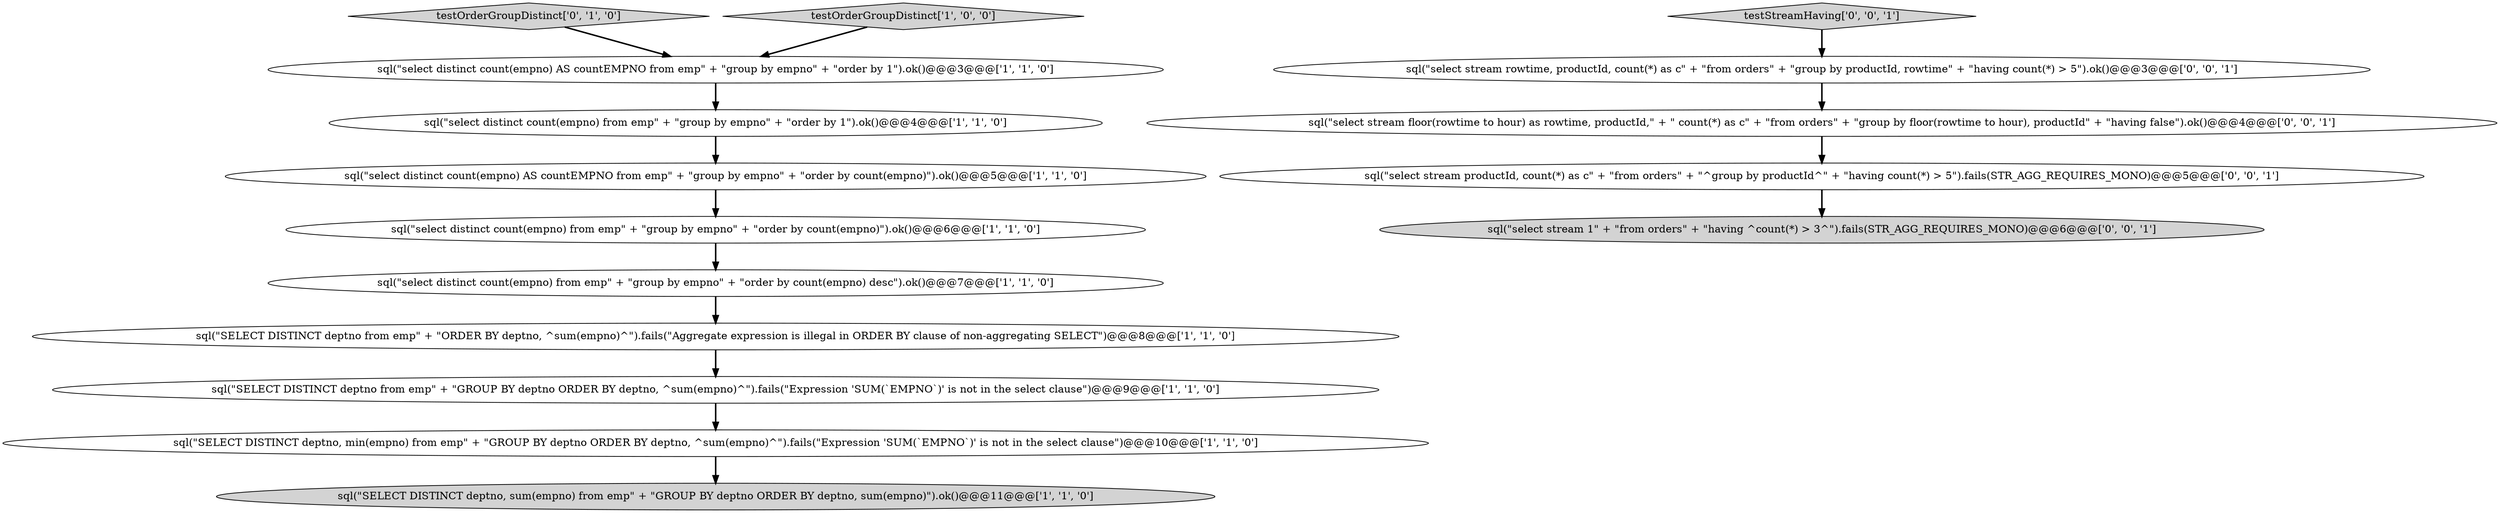 digraph {
9 [style = filled, label = "sql(\"SELECT DISTINCT deptno from emp\" + \"ORDER BY deptno, ^sum(empno)^\").fails(\"Aggregate expression is illegal in ORDER BY clause of non-aggregating SELECT\")@@@8@@@['1', '1', '0']", fillcolor = white, shape = ellipse image = "AAA0AAABBB1BBB"];
10 [style = filled, label = "testOrderGroupDistinct['0', '1', '0']", fillcolor = lightgray, shape = diamond image = "AAA0AAABBB2BBB"];
2 [style = filled, label = "sql(\"SELECT DISTINCT deptno, sum(empno) from emp\" + \"GROUP BY deptno ORDER BY deptno, sum(empno)\").ok()@@@11@@@['1', '1', '0']", fillcolor = lightgray, shape = ellipse image = "AAA0AAABBB1BBB"];
11 [style = filled, label = "sql(\"select stream productId, count(*) as c\" + \"from orders\" + \"^group by productId^\" + \"having count(*) > 5\").fails(STR_AGG_REQUIRES_MONO)@@@5@@@['0', '0', '1']", fillcolor = white, shape = ellipse image = "AAA0AAABBB3BBB"];
8 [style = filled, label = "sql(\"select distinct count(empno) from emp\" + \"group by empno\" + \"order by count(empno) desc\").ok()@@@7@@@['1', '1', '0']", fillcolor = white, shape = ellipse image = "AAA0AAABBB1BBB"];
14 [style = filled, label = "sql(\"select stream floor(rowtime to hour) as rowtime, productId,\" + \" count(*) as c\" + \"from orders\" + \"group by floor(rowtime to hour), productId\" + \"having false\").ok()@@@4@@@['0', '0', '1']", fillcolor = white, shape = ellipse image = "AAA0AAABBB3BBB"];
4 [style = filled, label = "sql(\"select distinct count(empno) from emp\" + \"group by empno\" + \"order by 1\").ok()@@@4@@@['1', '1', '0']", fillcolor = white, shape = ellipse image = "AAA0AAABBB1BBB"];
6 [style = filled, label = "testOrderGroupDistinct['1', '0', '0']", fillcolor = lightgray, shape = diamond image = "AAA0AAABBB1BBB"];
12 [style = filled, label = "testStreamHaving['0', '0', '1']", fillcolor = lightgray, shape = diamond image = "AAA0AAABBB3BBB"];
1 [style = filled, label = "sql(\"select distinct count(empno) AS countEMPNO from emp\" + \"group by empno\" + \"order by 1\").ok()@@@3@@@['1', '1', '0']", fillcolor = white, shape = ellipse image = "AAA0AAABBB1BBB"];
3 [style = filled, label = "sql(\"select distinct count(empno) from emp\" + \"group by empno\" + \"order by count(empno)\").ok()@@@6@@@['1', '1', '0']", fillcolor = white, shape = ellipse image = "AAA0AAABBB1BBB"];
5 [style = filled, label = "sql(\"SELECT DISTINCT deptno from emp\" + \"GROUP BY deptno ORDER BY deptno, ^sum(empno)^\").fails(\"Expression 'SUM\(`EMPNO`\)' is not in the select clause\")@@@9@@@['1', '1', '0']", fillcolor = white, shape = ellipse image = "AAA0AAABBB1BBB"];
15 [style = filled, label = "sql(\"select stream rowtime, productId, count(*) as c\" + \"from orders\" + \"group by productId, rowtime\" + \"having count(*) > 5\").ok()@@@3@@@['0', '0', '1']", fillcolor = white, shape = ellipse image = "AAA0AAABBB3BBB"];
7 [style = filled, label = "sql(\"select distinct count(empno) AS countEMPNO from emp\" + \"group by empno\" + \"order by count(empno)\").ok()@@@5@@@['1', '1', '0']", fillcolor = white, shape = ellipse image = "AAA0AAABBB1BBB"];
0 [style = filled, label = "sql(\"SELECT DISTINCT deptno, min(empno) from emp\" + \"GROUP BY deptno ORDER BY deptno, ^sum(empno)^\").fails(\"Expression 'SUM\(`EMPNO`\)' is not in the select clause\")@@@10@@@['1', '1', '0']", fillcolor = white, shape = ellipse image = "AAA0AAABBB1BBB"];
13 [style = filled, label = "sql(\"select stream 1\" + \"from orders\" + \"having ^count(*) > 3^\").fails(STR_AGG_REQUIRES_MONO)@@@6@@@['0', '0', '1']", fillcolor = lightgray, shape = ellipse image = "AAA0AAABBB3BBB"];
9->5 [style = bold, label=""];
6->1 [style = bold, label=""];
7->3 [style = bold, label=""];
1->4 [style = bold, label=""];
5->0 [style = bold, label=""];
10->1 [style = bold, label=""];
15->14 [style = bold, label=""];
14->11 [style = bold, label=""];
3->8 [style = bold, label=""];
4->7 [style = bold, label=""];
11->13 [style = bold, label=""];
0->2 [style = bold, label=""];
8->9 [style = bold, label=""];
12->15 [style = bold, label=""];
}
